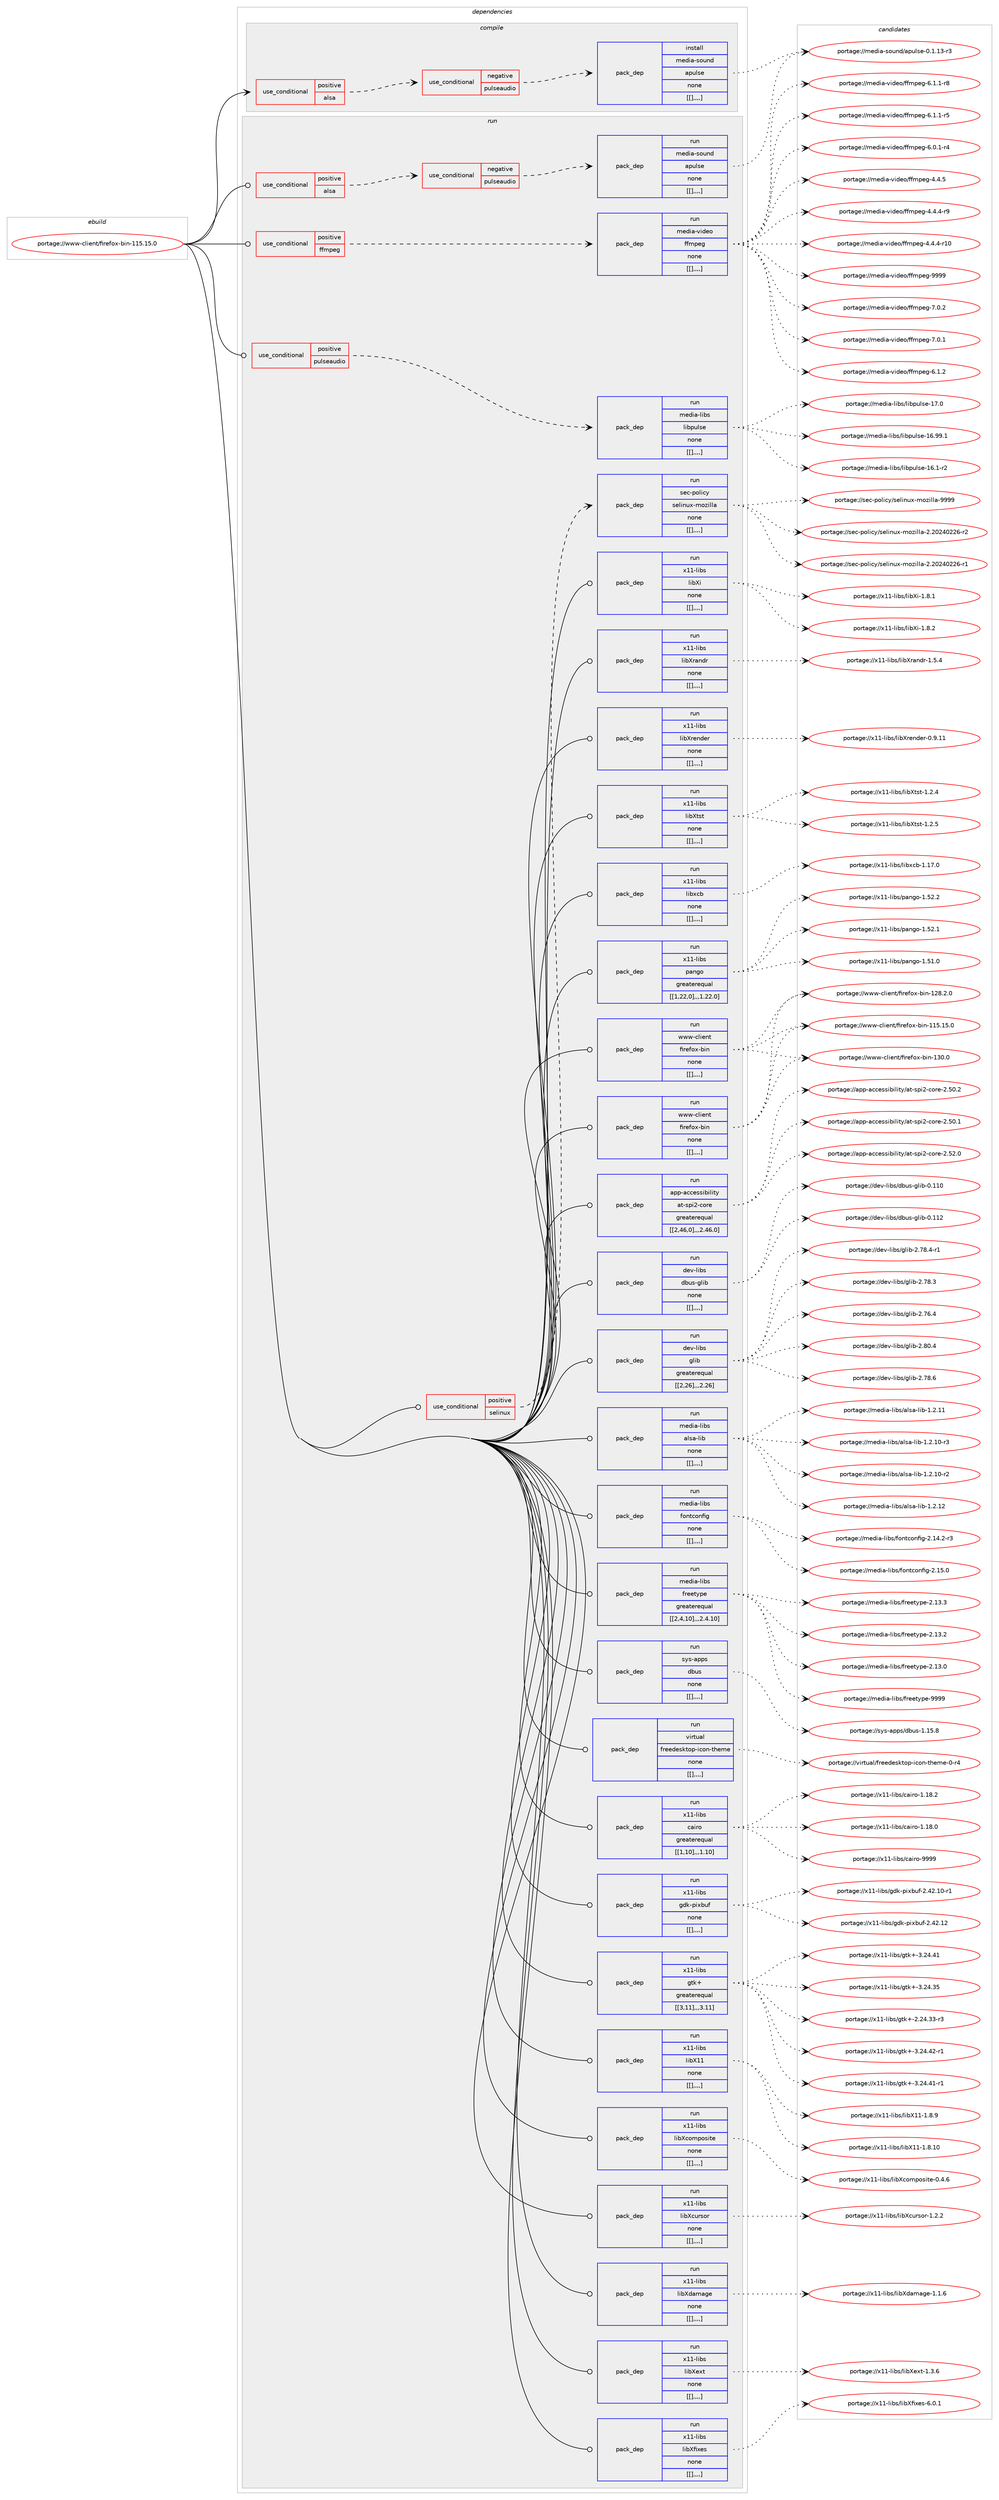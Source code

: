 digraph prolog {

# *************
# Graph options
# *************

newrank=true;
concentrate=true;
compound=true;
graph [rankdir=LR,fontname=Helvetica,fontsize=10,ranksep=1.5];#, ranksep=2.5, nodesep=0.2];
edge  [arrowhead=vee];
node  [fontname=Helvetica,fontsize=10];

# **********
# The ebuild
# **********

subgraph cluster_leftcol {
color=gray;
label=<<i>ebuild</i>>;
id [label="portage://www-client/firefox-bin-115.15.0", color=red, width=4, href="../www-client/firefox-bin-115.15.0.svg"];
}

# ****************
# The dependencies
# ****************

subgraph cluster_midcol {
color=gray;
label=<<i>dependencies</i>>;
subgraph cluster_compile {
fillcolor="#eeeeee";
style=filled;
label=<<i>compile</i>>;
subgraph cond124733 {
dependency468931 [label=<<TABLE BORDER="0" CELLBORDER="1" CELLSPACING="0" CELLPADDING="4"><TR><TD ROWSPAN="3" CELLPADDING="10">use_conditional</TD></TR><TR><TD>positive</TD></TR><TR><TD>alsa</TD></TR></TABLE>>, shape=none, color=red];
subgraph cond124734 {
dependency468932 [label=<<TABLE BORDER="0" CELLBORDER="1" CELLSPACING="0" CELLPADDING="4"><TR><TD ROWSPAN="3" CELLPADDING="10">use_conditional</TD></TR><TR><TD>negative</TD></TR><TR><TD>pulseaudio</TD></TR></TABLE>>, shape=none, color=red];
subgraph pack340715 {
dependency468933 [label=<<TABLE BORDER="0" CELLBORDER="1" CELLSPACING="0" CELLPADDING="4" WIDTH="220"><TR><TD ROWSPAN="6" CELLPADDING="30">pack_dep</TD></TR><TR><TD WIDTH="110">install</TD></TR><TR><TD>media-sound</TD></TR><TR><TD>apulse</TD></TR><TR><TD>none</TD></TR><TR><TD>[[],,,,]</TD></TR></TABLE>>, shape=none, color=blue];
}
dependency468932:e -> dependency468933:w [weight=20,style="dashed",arrowhead="vee"];
}
dependency468931:e -> dependency468932:w [weight=20,style="dashed",arrowhead="vee"];
}
id:e -> dependency468931:w [weight=20,style="solid",arrowhead="vee"];
}
subgraph cluster_compileandrun {
fillcolor="#eeeeee";
style=filled;
label=<<i>compile and run</i>>;
}
subgraph cluster_run {
fillcolor="#eeeeee";
style=filled;
label=<<i>run</i>>;
subgraph cond124735 {
dependency468934 [label=<<TABLE BORDER="0" CELLBORDER="1" CELLSPACING="0" CELLPADDING="4"><TR><TD ROWSPAN="3" CELLPADDING="10">use_conditional</TD></TR><TR><TD>positive</TD></TR><TR><TD>alsa</TD></TR></TABLE>>, shape=none, color=red];
subgraph cond124736 {
dependency468935 [label=<<TABLE BORDER="0" CELLBORDER="1" CELLSPACING="0" CELLPADDING="4"><TR><TD ROWSPAN="3" CELLPADDING="10">use_conditional</TD></TR><TR><TD>negative</TD></TR><TR><TD>pulseaudio</TD></TR></TABLE>>, shape=none, color=red];
subgraph pack340716 {
dependency468936 [label=<<TABLE BORDER="0" CELLBORDER="1" CELLSPACING="0" CELLPADDING="4" WIDTH="220"><TR><TD ROWSPAN="6" CELLPADDING="30">pack_dep</TD></TR><TR><TD WIDTH="110">run</TD></TR><TR><TD>media-sound</TD></TR><TR><TD>apulse</TD></TR><TR><TD>none</TD></TR><TR><TD>[[],,,,]</TD></TR></TABLE>>, shape=none, color=blue];
}
dependency468935:e -> dependency468936:w [weight=20,style="dashed",arrowhead="vee"];
}
dependency468934:e -> dependency468935:w [weight=20,style="dashed",arrowhead="vee"];
}
id:e -> dependency468934:w [weight=20,style="solid",arrowhead="odot"];
subgraph cond124737 {
dependency468937 [label=<<TABLE BORDER="0" CELLBORDER="1" CELLSPACING="0" CELLPADDING="4"><TR><TD ROWSPAN="3" CELLPADDING="10">use_conditional</TD></TR><TR><TD>positive</TD></TR><TR><TD>ffmpeg</TD></TR></TABLE>>, shape=none, color=red];
subgraph pack340717 {
dependency468938 [label=<<TABLE BORDER="0" CELLBORDER="1" CELLSPACING="0" CELLPADDING="4" WIDTH="220"><TR><TD ROWSPAN="6" CELLPADDING="30">pack_dep</TD></TR><TR><TD WIDTH="110">run</TD></TR><TR><TD>media-video</TD></TR><TR><TD>ffmpeg</TD></TR><TR><TD>none</TD></TR><TR><TD>[[],,,,]</TD></TR></TABLE>>, shape=none, color=blue];
}
dependency468937:e -> dependency468938:w [weight=20,style="dashed",arrowhead="vee"];
}
id:e -> dependency468937:w [weight=20,style="solid",arrowhead="odot"];
subgraph cond124738 {
dependency468939 [label=<<TABLE BORDER="0" CELLBORDER="1" CELLSPACING="0" CELLPADDING="4"><TR><TD ROWSPAN="3" CELLPADDING="10">use_conditional</TD></TR><TR><TD>positive</TD></TR><TR><TD>pulseaudio</TD></TR></TABLE>>, shape=none, color=red];
subgraph pack340718 {
dependency468940 [label=<<TABLE BORDER="0" CELLBORDER="1" CELLSPACING="0" CELLPADDING="4" WIDTH="220"><TR><TD ROWSPAN="6" CELLPADDING="30">pack_dep</TD></TR><TR><TD WIDTH="110">run</TD></TR><TR><TD>media-libs</TD></TR><TR><TD>libpulse</TD></TR><TR><TD>none</TD></TR><TR><TD>[[],,,,]</TD></TR></TABLE>>, shape=none, color=blue];
}
dependency468939:e -> dependency468940:w [weight=20,style="dashed",arrowhead="vee"];
}
id:e -> dependency468939:w [weight=20,style="solid",arrowhead="odot"];
subgraph cond124739 {
dependency468941 [label=<<TABLE BORDER="0" CELLBORDER="1" CELLSPACING="0" CELLPADDING="4"><TR><TD ROWSPAN="3" CELLPADDING="10">use_conditional</TD></TR><TR><TD>positive</TD></TR><TR><TD>selinux</TD></TR></TABLE>>, shape=none, color=red];
subgraph pack340719 {
dependency468942 [label=<<TABLE BORDER="0" CELLBORDER="1" CELLSPACING="0" CELLPADDING="4" WIDTH="220"><TR><TD ROWSPAN="6" CELLPADDING="30">pack_dep</TD></TR><TR><TD WIDTH="110">run</TD></TR><TR><TD>sec-policy</TD></TR><TR><TD>selinux-mozilla</TD></TR><TR><TD>none</TD></TR><TR><TD>[[],,,,]</TD></TR></TABLE>>, shape=none, color=blue];
}
dependency468941:e -> dependency468942:w [weight=20,style="dashed",arrowhead="vee"];
}
id:e -> dependency468941:w [weight=20,style="solid",arrowhead="odot"];
subgraph pack340720 {
dependency468943 [label=<<TABLE BORDER="0" CELLBORDER="1" CELLSPACING="0" CELLPADDING="4" WIDTH="220"><TR><TD ROWSPAN="6" CELLPADDING="30">pack_dep</TD></TR><TR><TD WIDTH="110">run</TD></TR><TR><TD>app-accessibility</TD></TR><TR><TD>at-spi2-core</TD></TR><TR><TD>greaterequal</TD></TR><TR><TD>[[2,46,0],,,2.46.0]</TD></TR></TABLE>>, shape=none, color=blue];
}
id:e -> dependency468943:w [weight=20,style="solid",arrowhead="odot"];
subgraph pack340721 {
dependency468944 [label=<<TABLE BORDER="0" CELLBORDER="1" CELLSPACING="0" CELLPADDING="4" WIDTH="220"><TR><TD ROWSPAN="6" CELLPADDING="30">pack_dep</TD></TR><TR><TD WIDTH="110">run</TD></TR><TR><TD>dev-libs</TD></TR><TR><TD>dbus-glib</TD></TR><TR><TD>none</TD></TR><TR><TD>[[],,,,]</TD></TR></TABLE>>, shape=none, color=blue];
}
id:e -> dependency468944:w [weight=20,style="solid",arrowhead="odot"];
subgraph pack340722 {
dependency468945 [label=<<TABLE BORDER="0" CELLBORDER="1" CELLSPACING="0" CELLPADDING="4" WIDTH="220"><TR><TD ROWSPAN="6" CELLPADDING="30">pack_dep</TD></TR><TR><TD WIDTH="110">run</TD></TR><TR><TD>dev-libs</TD></TR><TR><TD>glib</TD></TR><TR><TD>greaterequal</TD></TR><TR><TD>[[2,26],,,2.26]</TD></TR></TABLE>>, shape=none, color=blue];
}
id:e -> dependency468945:w [weight=20,style="solid",arrowhead="odot"];
subgraph pack340723 {
dependency468946 [label=<<TABLE BORDER="0" CELLBORDER="1" CELLSPACING="0" CELLPADDING="4" WIDTH="220"><TR><TD ROWSPAN="6" CELLPADDING="30">pack_dep</TD></TR><TR><TD WIDTH="110">run</TD></TR><TR><TD>media-libs</TD></TR><TR><TD>alsa-lib</TD></TR><TR><TD>none</TD></TR><TR><TD>[[],,,,]</TD></TR></TABLE>>, shape=none, color=blue];
}
id:e -> dependency468946:w [weight=20,style="solid",arrowhead="odot"];
subgraph pack340724 {
dependency468947 [label=<<TABLE BORDER="0" CELLBORDER="1" CELLSPACING="0" CELLPADDING="4" WIDTH="220"><TR><TD ROWSPAN="6" CELLPADDING="30">pack_dep</TD></TR><TR><TD WIDTH="110">run</TD></TR><TR><TD>media-libs</TD></TR><TR><TD>fontconfig</TD></TR><TR><TD>none</TD></TR><TR><TD>[[],,,,]</TD></TR></TABLE>>, shape=none, color=blue];
}
id:e -> dependency468947:w [weight=20,style="solid",arrowhead="odot"];
subgraph pack340725 {
dependency468948 [label=<<TABLE BORDER="0" CELLBORDER="1" CELLSPACING="0" CELLPADDING="4" WIDTH="220"><TR><TD ROWSPAN="6" CELLPADDING="30">pack_dep</TD></TR><TR><TD WIDTH="110">run</TD></TR><TR><TD>media-libs</TD></TR><TR><TD>freetype</TD></TR><TR><TD>greaterequal</TD></TR><TR><TD>[[2,4,10],,,2.4.10]</TD></TR></TABLE>>, shape=none, color=blue];
}
id:e -> dependency468948:w [weight=20,style="solid",arrowhead="odot"];
subgraph pack340726 {
dependency468949 [label=<<TABLE BORDER="0" CELLBORDER="1" CELLSPACING="0" CELLPADDING="4" WIDTH="220"><TR><TD ROWSPAN="6" CELLPADDING="30">pack_dep</TD></TR><TR><TD WIDTH="110">run</TD></TR><TR><TD>sys-apps</TD></TR><TR><TD>dbus</TD></TR><TR><TD>none</TD></TR><TR><TD>[[],,,,]</TD></TR></TABLE>>, shape=none, color=blue];
}
id:e -> dependency468949:w [weight=20,style="solid",arrowhead="odot"];
subgraph pack340727 {
dependency468950 [label=<<TABLE BORDER="0" CELLBORDER="1" CELLSPACING="0" CELLPADDING="4" WIDTH="220"><TR><TD ROWSPAN="6" CELLPADDING="30">pack_dep</TD></TR><TR><TD WIDTH="110">run</TD></TR><TR><TD>virtual</TD></TR><TR><TD>freedesktop-icon-theme</TD></TR><TR><TD>none</TD></TR><TR><TD>[[],,,,]</TD></TR></TABLE>>, shape=none, color=blue];
}
id:e -> dependency468950:w [weight=20,style="solid",arrowhead="odot"];
subgraph pack340728 {
dependency468951 [label=<<TABLE BORDER="0" CELLBORDER="1" CELLSPACING="0" CELLPADDING="4" WIDTH="220"><TR><TD ROWSPAN="6" CELLPADDING="30">pack_dep</TD></TR><TR><TD WIDTH="110">run</TD></TR><TR><TD>x11-libs</TD></TR><TR><TD>cairo</TD></TR><TR><TD>greaterequal</TD></TR><TR><TD>[[1,10],,,1.10]</TD></TR></TABLE>>, shape=none, color=blue];
}
id:e -> dependency468951:w [weight=20,style="solid",arrowhead="odot"];
subgraph pack340729 {
dependency468952 [label=<<TABLE BORDER="0" CELLBORDER="1" CELLSPACING="0" CELLPADDING="4" WIDTH="220"><TR><TD ROWSPAN="6" CELLPADDING="30">pack_dep</TD></TR><TR><TD WIDTH="110">run</TD></TR><TR><TD>x11-libs</TD></TR><TR><TD>gdk-pixbuf</TD></TR><TR><TD>none</TD></TR><TR><TD>[[],,,,]</TD></TR></TABLE>>, shape=none, color=blue];
}
id:e -> dependency468952:w [weight=20,style="solid",arrowhead="odot"];
subgraph pack340730 {
dependency468953 [label=<<TABLE BORDER="0" CELLBORDER="1" CELLSPACING="0" CELLPADDING="4" WIDTH="220"><TR><TD ROWSPAN="6" CELLPADDING="30">pack_dep</TD></TR><TR><TD WIDTH="110">run</TD></TR><TR><TD>x11-libs</TD></TR><TR><TD>gtk+</TD></TR><TR><TD>greaterequal</TD></TR><TR><TD>[[3,11],,,3.11]</TD></TR></TABLE>>, shape=none, color=blue];
}
id:e -> dependency468953:w [weight=20,style="solid",arrowhead="odot"];
subgraph pack340731 {
dependency468954 [label=<<TABLE BORDER="0" CELLBORDER="1" CELLSPACING="0" CELLPADDING="4" WIDTH="220"><TR><TD ROWSPAN="6" CELLPADDING="30">pack_dep</TD></TR><TR><TD WIDTH="110">run</TD></TR><TR><TD>x11-libs</TD></TR><TR><TD>libX11</TD></TR><TR><TD>none</TD></TR><TR><TD>[[],,,,]</TD></TR></TABLE>>, shape=none, color=blue];
}
id:e -> dependency468954:w [weight=20,style="solid",arrowhead="odot"];
subgraph pack340732 {
dependency468955 [label=<<TABLE BORDER="0" CELLBORDER="1" CELLSPACING="0" CELLPADDING="4" WIDTH="220"><TR><TD ROWSPAN="6" CELLPADDING="30">pack_dep</TD></TR><TR><TD WIDTH="110">run</TD></TR><TR><TD>x11-libs</TD></TR><TR><TD>libXcomposite</TD></TR><TR><TD>none</TD></TR><TR><TD>[[],,,,]</TD></TR></TABLE>>, shape=none, color=blue];
}
id:e -> dependency468955:w [weight=20,style="solid",arrowhead="odot"];
subgraph pack340733 {
dependency468956 [label=<<TABLE BORDER="0" CELLBORDER="1" CELLSPACING="0" CELLPADDING="4" WIDTH="220"><TR><TD ROWSPAN="6" CELLPADDING="30">pack_dep</TD></TR><TR><TD WIDTH="110">run</TD></TR><TR><TD>x11-libs</TD></TR><TR><TD>libXcursor</TD></TR><TR><TD>none</TD></TR><TR><TD>[[],,,,]</TD></TR></TABLE>>, shape=none, color=blue];
}
id:e -> dependency468956:w [weight=20,style="solid",arrowhead="odot"];
subgraph pack340734 {
dependency468957 [label=<<TABLE BORDER="0" CELLBORDER="1" CELLSPACING="0" CELLPADDING="4" WIDTH="220"><TR><TD ROWSPAN="6" CELLPADDING="30">pack_dep</TD></TR><TR><TD WIDTH="110">run</TD></TR><TR><TD>x11-libs</TD></TR><TR><TD>libXdamage</TD></TR><TR><TD>none</TD></TR><TR><TD>[[],,,,]</TD></TR></TABLE>>, shape=none, color=blue];
}
id:e -> dependency468957:w [weight=20,style="solid",arrowhead="odot"];
subgraph pack340735 {
dependency468958 [label=<<TABLE BORDER="0" CELLBORDER="1" CELLSPACING="0" CELLPADDING="4" WIDTH="220"><TR><TD ROWSPAN="6" CELLPADDING="30">pack_dep</TD></TR><TR><TD WIDTH="110">run</TD></TR><TR><TD>x11-libs</TD></TR><TR><TD>libXext</TD></TR><TR><TD>none</TD></TR><TR><TD>[[],,,,]</TD></TR></TABLE>>, shape=none, color=blue];
}
id:e -> dependency468958:w [weight=20,style="solid",arrowhead="odot"];
subgraph pack340736 {
dependency468959 [label=<<TABLE BORDER="0" CELLBORDER="1" CELLSPACING="0" CELLPADDING="4" WIDTH="220"><TR><TD ROWSPAN="6" CELLPADDING="30">pack_dep</TD></TR><TR><TD WIDTH="110">run</TD></TR><TR><TD>x11-libs</TD></TR><TR><TD>libXfixes</TD></TR><TR><TD>none</TD></TR><TR><TD>[[],,,,]</TD></TR></TABLE>>, shape=none, color=blue];
}
id:e -> dependency468959:w [weight=20,style="solid",arrowhead="odot"];
subgraph pack340737 {
dependency468960 [label=<<TABLE BORDER="0" CELLBORDER="1" CELLSPACING="0" CELLPADDING="4" WIDTH="220"><TR><TD ROWSPAN="6" CELLPADDING="30">pack_dep</TD></TR><TR><TD WIDTH="110">run</TD></TR><TR><TD>x11-libs</TD></TR><TR><TD>libXi</TD></TR><TR><TD>none</TD></TR><TR><TD>[[],,,,]</TD></TR></TABLE>>, shape=none, color=blue];
}
id:e -> dependency468960:w [weight=20,style="solid",arrowhead="odot"];
subgraph pack340738 {
dependency468961 [label=<<TABLE BORDER="0" CELLBORDER="1" CELLSPACING="0" CELLPADDING="4" WIDTH="220"><TR><TD ROWSPAN="6" CELLPADDING="30">pack_dep</TD></TR><TR><TD WIDTH="110">run</TD></TR><TR><TD>x11-libs</TD></TR><TR><TD>libXrandr</TD></TR><TR><TD>none</TD></TR><TR><TD>[[],,,,]</TD></TR></TABLE>>, shape=none, color=blue];
}
id:e -> dependency468961:w [weight=20,style="solid",arrowhead="odot"];
subgraph pack340739 {
dependency468962 [label=<<TABLE BORDER="0" CELLBORDER="1" CELLSPACING="0" CELLPADDING="4" WIDTH="220"><TR><TD ROWSPAN="6" CELLPADDING="30">pack_dep</TD></TR><TR><TD WIDTH="110">run</TD></TR><TR><TD>x11-libs</TD></TR><TR><TD>libXrender</TD></TR><TR><TD>none</TD></TR><TR><TD>[[],,,,]</TD></TR></TABLE>>, shape=none, color=blue];
}
id:e -> dependency468962:w [weight=20,style="solid",arrowhead="odot"];
subgraph pack340740 {
dependency468963 [label=<<TABLE BORDER="0" CELLBORDER="1" CELLSPACING="0" CELLPADDING="4" WIDTH="220"><TR><TD ROWSPAN="6" CELLPADDING="30">pack_dep</TD></TR><TR><TD WIDTH="110">run</TD></TR><TR><TD>x11-libs</TD></TR><TR><TD>libXtst</TD></TR><TR><TD>none</TD></TR><TR><TD>[[],,,,]</TD></TR></TABLE>>, shape=none, color=blue];
}
id:e -> dependency468963:w [weight=20,style="solid",arrowhead="odot"];
subgraph pack340741 {
dependency468964 [label=<<TABLE BORDER="0" CELLBORDER="1" CELLSPACING="0" CELLPADDING="4" WIDTH="220"><TR><TD ROWSPAN="6" CELLPADDING="30">pack_dep</TD></TR><TR><TD WIDTH="110">run</TD></TR><TR><TD>x11-libs</TD></TR><TR><TD>libxcb</TD></TR><TR><TD>none</TD></TR><TR><TD>[[],,,,]</TD></TR></TABLE>>, shape=none, color=blue];
}
id:e -> dependency468964:w [weight=20,style="solid",arrowhead="odot"];
subgraph pack340742 {
dependency468965 [label=<<TABLE BORDER="0" CELLBORDER="1" CELLSPACING="0" CELLPADDING="4" WIDTH="220"><TR><TD ROWSPAN="6" CELLPADDING="30">pack_dep</TD></TR><TR><TD WIDTH="110">run</TD></TR><TR><TD>x11-libs</TD></TR><TR><TD>pango</TD></TR><TR><TD>greaterequal</TD></TR><TR><TD>[[1,22,0],,,1.22.0]</TD></TR></TABLE>>, shape=none, color=blue];
}
id:e -> dependency468965:w [weight=20,style="solid",arrowhead="odot"];
subgraph pack340743 {
dependency468966 [label=<<TABLE BORDER="0" CELLBORDER="1" CELLSPACING="0" CELLPADDING="4" WIDTH="220"><TR><TD ROWSPAN="6" CELLPADDING="30">pack_dep</TD></TR><TR><TD WIDTH="110">run</TD></TR><TR><TD>www-client</TD></TR><TR><TD>firefox-bin</TD></TR><TR><TD>none</TD></TR><TR><TD>[[],,,,]</TD></TR></TABLE>>, shape=none, color=blue];
}
id:e -> dependency468966:w [weight=20,style="solid",arrowhead="odot"];
subgraph pack340744 {
dependency468967 [label=<<TABLE BORDER="0" CELLBORDER="1" CELLSPACING="0" CELLPADDING="4" WIDTH="220"><TR><TD ROWSPAN="6" CELLPADDING="30">pack_dep</TD></TR><TR><TD WIDTH="110">run</TD></TR><TR><TD>www-client</TD></TR><TR><TD>firefox-bin</TD></TR><TR><TD>none</TD></TR><TR><TD>[[],,,,]</TD></TR></TABLE>>, shape=none, color=blue];
}
id:e -> dependency468967:w [weight=20,style="solid",arrowhead="odot"];
}
}

# **************
# The candidates
# **************

subgraph cluster_choices {
rank=same;
color=gray;
label=<<i>candidates</i>>;

subgraph choice340715 {
color=black;
nodesep=1;
choice10910110010597451151111171101004797112117108115101454846494649514511451 [label="portage://media-sound/apulse-0.1.13-r3", color=red, width=4,href="../media-sound/apulse-0.1.13-r3.svg"];
dependency468933:e -> choice10910110010597451151111171101004797112117108115101454846494649514511451:w [style=dotted,weight="100"];
}
subgraph choice340716 {
color=black;
nodesep=1;
choice10910110010597451151111171101004797112117108115101454846494649514511451 [label="portage://media-sound/apulse-0.1.13-r3", color=red, width=4,href="../media-sound/apulse-0.1.13-r3.svg"];
dependency468936:e -> choice10910110010597451151111171101004797112117108115101454846494649514511451:w [style=dotted,weight="100"];
}
subgraph choice340717 {
color=black;
nodesep=1;
choice1091011001059745118105100101111471021021091121011034557575757 [label="portage://media-video/ffmpeg-9999", color=red, width=4,href="../media-video/ffmpeg-9999.svg"];
choice109101100105974511810510010111147102102109112101103455546484650 [label="portage://media-video/ffmpeg-7.0.2", color=red, width=4,href="../media-video/ffmpeg-7.0.2.svg"];
choice109101100105974511810510010111147102102109112101103455546484649 [label="portage://media-video/ffmpeg-7.0.1", color=red, width=4,href="../media-video/ffmpeg-7.0.1.svg"];
choice109101100105974511810510010111147102102109112101103455446494650 [label="portage://media-video/ffmpeg-6.1.2", color=red, width=4,href="../media-video/ffmpeg-6.1.2.svg"];
choice1091011001059745118105100101111471021021091121011034554464946494511456 [label="portage://media-video/ffmpeg-6.1.1-r8", color=red, width=4,href="../media-video/ffmpeg-6.1.1-r8.svg"];
choice1091011001059745118105100101111471021021091121011034554464946494511453 [label="portage://media-video/ffmpeg-6.1.1-r5", color=red, width=4,href="../media-video/ffmpeg-6.1.1-r5.svg"];
choice1091011001059745118105100101111471021021091121011034554464846494511452 [label="portage://media-video/ffmpeg-6.0.1-r4", color=red, width=4,href="../media-video/ffmpeg-6.0.1-r4.svg"];
choice109101100105974511810510010111147102102109112101103455246524653 [label="portage://media-video/ffmpeg-4.4.5", color=red, width=4,href="../media-video/ffmpeg-4.4.5.svg"];
choice1091011001059745118105100101111471021021091121011034552465246524511457 [label="portage://media-video/ffmpeg-4.4.4-r9", color=red, width=4,href="../media-video/ffmpeg-4.4.4-r9.svg"];
choice109101100105974511810510010111147102102109112101103455246524652451144948 [label="portage://media-video/ffmpeg-4.4.4-r10", color=red, width=4,href="../media-video/ffmpeg-4.4.4-r10.svg"];
dependency468938:e -> choice1091011001059745118105100101111471021021091121011034557575757:w [style=dotted,weight="100"];
dependency468938:e -> choice109101100105974511810510010111147102102109112101103455546484650:w [style=dotted,weight="100"];
dependency468938:e -> choice109101100105974511810510010111147102102109112101103455546484649:w [style=dotted,weight="100"];
dependency468938:e -> choice109101100105974511810510010111147102102109112101103455446494650:w [style=dotted,weight="100"];
dependency468938:e -> choice1091011001059745118105100101111471021021091121011034554464946494511456:w [style=dotted,weight="100"];
dependency468938:e -> choice1091011001059745118105100101111471021021091121011034554464946494511453:w [style=dotted,weight="100"];
dependency468938:e -> choice1091011001059745118105100101111471021021091121011034554464846494511452:w [style=dotted,weight="100"];
dependency468938:e -> choice109101100105974511810510010111147102102109112101103455246524653:w [style=dotted,weight="100"];
dependency468938:e -> choice1091011001059745118105100101111471021021091121011034552465246524511457:w [style=dotted,weight="100"];
dependency468938:e -> choice109101100105974511810510010111147102102109112101103455246524652451144948:w [style=dotted,weight="100"];
}
subgraph choice340718 {
color=black;
nodesep=1;
choice10910110010597451081059811547108105981121171081151014549554648 [label="portage://media-libs/libpulse-17.0", color=red, width=4,href="../media-libs/libpulse-17.0.svg"];
choice10910110010597451081059811547108105981121171081151014549544657574649 [label="portage://media-libs/libpulse-16.99.1", color=red, width=4,href="../media-libs/libpulse-16.99.1.svg"];
choice109101100105974510810598115471081059811211710811510145495446494511450 [label="portage://media-libs/libpulse-16.1-r2", color=red, width=4,href="../media-libs/libpulse-16.1-r2.svg"];
dependency468940:e -> choice10910110010597451081059811547108105981121171081151014549554648:w [style=dotted,weight="100"];
dependency468940:e -> choice10910110010597451081059811547108105981121171081151014549544657574649:w [style=dotted,weight="100"];
dependency468940:e -> choice109101100105974510810598115471081059811211710811510145495446494511450:w [style=dotted,weight="100"];
}
subgraph choice340719 {
color=black;
nodesep=1;
choice1151019945112111108105991214711510110810511011712045109111122105108108974557575757 [label="portage://sec-policy/selinux-mozilla-9999", color=red, width=4,href="../sec-policy/selinux-mozilla-9999.svg"];
choice11510199451121111081059912147115101108105110117120451091111221051081089745504650485052485050544511450 [label="portage://sec-policy/selinux-mozilla-2.20240226-r2", color=red, width=4,href="../sec-policy/selinux-mozilla-2.20240226-r2.svg"];
choice11510199451121111081059912147115101108105110117120451091111221051081089745504650485052485050544511449 [label="portage://sec-policy/selinux-mozilla-2.20240226-r1", color=red, width=4,href="../sec-policy/selinux-mozilla-2.20240226-r1.svg"];
dependency468942:e -> choice1151019945112111108105991214711510110810511011712045109111122105108108974557575757:w [style=dotted,weight="100"];
dependency468942:e -> choice11510199451121111081059912147115101108105110117120451091111221051081089745504650485052485050544511450:w [style=dotted,weight="100"];
dependency468942:e -> choice11510199451121111081059912147115101108105110117120451091111221051081089745504650485052485050544511449:w [style=dotted,weight="100"];
}
subgraph choice340720 {
color=black;
nodesep=1;
choice97112112459799991011151151059810510810511612147971164511511210550459911111410145504653504648 [label="portage://app-accessibility/at-spi2-core-2.52.0", color=red, width=4,href="../app-accessibility/at-spi2-core-2.52.0.svg"];
choice97112112459799991011151151059810510810511612147971164511511210550459911111410145504653484650 [label="portage://app-accessibility/at-spi2-core-2.50.2", color=red, width=4,href="../app-accessibility/at-spi2-core-2.50.2.svg"];
choice97112112459799991011151151059810510810511612147971164511511210550459911111410145504653484649 [label="portage://app-accessibility/at-spi2-core-2.50.1", color=red, width=4,href="../app-accessibility/at-spi2-core-2.50.1.svg"];
dependency468943:e -> choice97112112459799991011151151059810510810511612147971164511511210550459911111410145504653504648:w [style=dotted,weight="100"];
dependency468943:e -> choice97112112459799991011151151059810510810511612147971164511511210550459911111410145504653484650:w [style=dotted,weight="100"];
dependency468943:e -> choice97112112459799991011151151059810510810511612147971164511511210550459911111410145504653484649:w [style=dotted,weight="100"];
}
subgraph choice340721 {
color=black;
nodesep=1;
choice100101118451081059811547100981171154510310810598454846494950 [label="portage://dev-libs/dbus-glib-0.112", color=red, width=4,href="../dev-libs/dbus-glib-0.112.svg"];
choice100101118451081059811547100981171154510310810598454846494948 [label="portage://dev-libs/dbus-glib-0.110", color=red, width=4,href="../dev-libs/dbus-glib-0.110.svg"];
dependency468944:e -> choice100101118451081059811547100981171154510310810598454846494950:w [style=dotted,weight="100"];
dependency468944:e -> choice100101118451081059811547100981171154510310810598454846494948:w [style=dotted,weight="100"];
}
subgraph choice340722 {
color=black;
nodesep=1;
choice1001011184510810598115471031081059845504656484652 [label="portage://dev-libs/glib-2.80.4", color=red, width=4,href="../dev-libs/glib-2.80.4.svg"];
choice1001011184510810598115471031081059845504655564654 [label="portage://dev-libs/glib-2.78.6", color=red, width=4,href="../dev-libs/glib-2.78.6.svg"];
choice10010111845108105981154710310810598455046555646524511449 [label="portage://dev-libs/glib-2.78.4-r1", color=red, width=4,href="../dev-libs/glib-2.78.4-r1.svg"];
choice1001011184510810598115471031081059845504655564651 [label="portage://dev-libs/glib-2.78.3", color=red, width=4,href="../dev-libs/glib-2.78.3.svg"];
choice1001011184510810598115471031081059845504655544652 [label="portage://dev-libs/glib-2.76.4", color=red, width=4,href="../dev-libs/glib-2.76.4.svg"];
dependency468945:e -> choice1001011184510810598115471031081059845504656484652:w [style=dotted,weight="100"];
dependency468945:e -> choice1001011184510810598115471031081059845504655564654:w [style=dotted,weight="100"];
dependency468945:e -> choice10010111845108105981154710310810598455046555646524511449:w [style=dotted,weight="100"];
dependency468945:e -> choice1001011184510810598115471031081059845504655564651:w [style=dotted,weight="100"];
dependency468945:e -> choice1001011184510810598115471031081059845504655544652:w [style=dotted,weight="100"];
}
subgraph choice340723 {
color=black;
nodesep=1;
choice109101100105974510810598115479710811597451081059845494650464950 [label="portage://media-libs/alsa-lib-1.2.12", color=red, width=4,href="../media-libs/alsa-lib-1.2.12.svg"];
choice109101100105974510810598115479710811597451081059845494650464949 [label="portage://media-libs/alsa-lib-1.2.11", color=red, width=4,href="../media-libs/alsa-lib-1.2.11.svg"];
choice1091011001059745108105981154797108115974510810598454946504649484511451 [label="portage://media-libs/alsa-lib-1.2.10-r3", color=red, width=4,href="../media-libs/alsa-lib-1.2.10-r3.svg"];
choice1091011001059745108105981154797108115974510810598454946504649484511450 [label="portage://media-libs/alsa-lib-1.2.10-r2", color=red, width=4,href="../media-libs/alsa-lib-1.2.10-r2.svg"];
dependency468946:e -> choice109101100105974510810598115479710811597451081059845494650464950:w [style=dotted,weight="100"];
dependency468946:e -> choice109101100105974510810598115479710811597451081059845494650464949:w [style=dotted,weight="100"];
dependency468946:e -> choice1091011001059745108105981154797108115974510810598454946504649484511451:w [style=dotted,weight="100"];
dependency468946:e -> choice1091011001059745108105981154797108115974510810598454946504649484511450:w [style=dotted,weight="100"];
}
subgraph choice340724 {
color=black;
nodesep=1;
choice109101100105974510810598115471021111101169911111010210510345504649534648 [label="portage://media-libs/fontconfig-2.15.0", color=red, width=4,href="../media-libs/fontconfig-2.15.0.svg"];
choice1091011001059745108105981154710211111011699111110102105103455046495246504511451 [label="portage://media-libs/fontconfig-2.14.2-r3", color=red, width=4,href="../media-libs/fontconfig-2.14.2-r3.svg"];
dependency468947:e -> choice109101100105974510810598115471021111101169911111010210510345504649534648:w [style=dotted,weight="100"];
dependency468947:e -> choice1091011001059745108105981154710211111011699111110102105103455046495246504511451:w [style=dotted,weight="100"];
}
subgraph choice340725 {
color=black;
nodesep=1;
choice109101100105974510810598115471021141011011161211121014557575757 [label="portage://media-libs/freetype-9999", color=red, width=4,href="../media-libs/freetype-9999.svg"];
choice1091011001059745108105981154710211410110111612111210145504649514651 [label="portage://media-libs/freetype-2.13.3", color=red, width=4,href="../media-libs/freetype-2.13.3.svg"];
choice1091011001059745108105981154710211410110111612111210145504649514650 [label="portage://media-libs/freetype-2.13.2", color=red, width=4,href="../media-libs/freetype-2.13.2.svg"];
choice1091011001059745108105981154710211410110111612111210145504649514648 [label="portage://media-libs/freetype-2.13.0", color=red, width=4,href="../media-libs/freetype-2.13.0.svg"];
dependency468948:e -> choice109101100105974510810598115471021141011011161211121014557575757:w [style=dotted,weight="100"];
dependency468948:e -> choice1091011001059745108105981154710211410110111612111210145504649514651:w [style=dotted,weight="100"];
dependency468948:e -> choice1091011001059745108105981154710211410110111612111210145504649514650:w [style=dotted,weight="100"];
dependency468948:e -> choice1091011001059745108105981154710211410110111612111210145504649514648:w [style=dotted,weight="100"];
}
subgraph choice340726 {
color=black;
nodesep=1;
choice1151211154597112112115471009811711545494649534656 [label="portage://sys-apps/dbus-1.15.8", color=red, width=4,href="../sys-apps/dbus-1.15.8.svg"];
dependency468949:e -> choice1151211154597112112115471009811711545494649534656:w [style=dotted,weight="100"];
}
subgraph choice340727 {
color=black;
nodesep=1;
choice118105114116117971084710211410110110010111510711611111245105991111104511610410110910145484511452 [label="portage://virtual/freedesktop-icon-theme-0-r4", color=red, width=4,href="../virtual/freedesktop-icon-theme-0-r4.svg"];
dependency468950:e -> choice118105114116117971084710211410110110010111510711611111245105991111104511610410110910145484511452:w [style=dotted,weight="100"];
}
subgraph choice340728 {
color=black;
nodesep=1;
choice120494945108105981154799971051141114557575757 [label="portage://x11-libs/cairo-9999", color=red, width=4,href="../x11-libs/cairo-9999.svg"];
choice1204949451081059811547999710511411145494649564650 [label="portage://x11-libs/cairo-1.18.2", color=red, width=4,href="../x11-libs/cairo-1.18.2.svg"];
choice1204949451081059811547999710511411145494649564648 [label="portage://x11-libs/cairo-1.18.0", color=red, width=4,href="../x11-libs/cairo-1.18.0.svg"];
dependency468951:e -> choice120494945108105981154799971051141114557575757:w [style=dotted,weight="100"];
dependency468951:e -> choice1204949451081059811547999710511411145494649564650:w [style=dotted,weight="100"];
dependency468951:e -> choice1204949451081059811547999710511411145494649564648:w [style=dotted,weight="100"];
}
subgraph choice340729 {
color=black;
nodesep=1;
choice120494945108105981154710310010745112105120981171024550465250464950 [label="portage://x11-libs/gdk-pixbuf-2.42.12", color=red, width=4,href="../x11-libs/gdk-pixbuf-2.42.12.svg"];
choice1204949451081059811547103100107451121051209811710245504652504649484511449 [label="portage://x11-libs/gdk-pixbuf-2.42.10-r1", color=red, width=4,href="../x11-libs/gdk-pixbuf-2.42.10-r1.svg"];
dependency468952:e -> choice120494945108105981154710310010745112105120981171024550465250464950:w [style=dotted,weight="100"];
dependency468952:e -> choice1204949451081059811547103100107451121051209811710245504652504649484511449:w [style=dotted,weight="100"];
}
subgraph choice340730 {
color=black;
nodesep=1;
choice12049494510810598115471031161074345514650524652504511449 [label="portage://x11-libs/gtk+-3.24.42-r1", color=red, width=4,href="../x11-libs/gtk+-3.24.42-r1.svg"];
choice12049494510810598115471031161074345514650524652494511449 [label="portage://x11-libs/gtk+-3.24.41-r1", color=red, width=4,href="../x11-libs/gtk+-3.24.41-r1.svg"];
choice1204949451081059811547103116107434551465052465249 [label="portage://x11-libs/gtk+-3.24.41", color=red, width=4,href="../x11-libs/gtk+-3.24.41.svg"];
choice1204949451081059811547103116107434551465052465153 [label="portage://x11-libs/gtk+-3.24.35", color=red, width=4,href="../x11-libs/gtk+-3.24.35.svg"];
choice12049494510810598115471031161074345504650524651514511451 [label="portage://x11-libs/gtk+-2.24.33-r3", color=red, width=4,href="../x11-libs/gtk+-2.24.33-r3.svg"];
dependency468953:e -> choice12049494510810598115471031161074345514650524652504511449:w [style=dotted,weight="100"];
dependency468953:e -> choice12049494510810598115471031161074345514650524652494511449:w [style=dotted,weight="100"];
dependency468953:e -> choice1204949451081059811547103116107434551465052465249:w [style=dotted,weight="100"];
dependency468953:e -> choice1204949451081059811547103116107434551465052465153:w [style=dotted,weight="100"];
dependency468953:e -> choice12049494510810598115471031161074345504650524651514511451:w [style=dotted,weight="100"];
}
subgraph choice340731 {
color=black;
nodesep=1;
choice12049494510810598115471081059888494945494656464948 [label="portage://x11-libs/libX11-1.8.10", color=red, width=4,href="../x11-libs/libX11-1.8.10.svg"];
choice120494945108105981154710810598884949454946564657 [label="portage://x11-libs/libX11-1.8.9", color=red, width=4,href="../x11-libs/libX11-1.8.9.svg"];
dependency468954:e -> choice12049494510810598115471081059888494945494656464948:w [style=dotted,weight="100"];
dependency468954:e -> choice120494945108105981154710810598884949454946564657:w [style=dotted,weight="100"];
}
subgraph choice340732 {
color=black;
nodesep=1;
choice1204949451081059811547108105988899111109112111115105116101454846524654 [label="portage://x11-libs/libXcomposite-0.4.6", color=red, width=4,href="../x11-libs/libXcomposite-0.4.6.svg"];
dependency468955:e -> choice1204949451081059811547108105988899111109112111115105116101454846524654:w [style=dotted,weight="100"];
}
subgraph choice340733 {
color=black;
nodesep=1;
choice1204949451081059811547108105988899117114115111114454946504650 [label="portage://x11-libs/libXcursor-1.2.2", color=red, width=4,href="../x11-libs/libXcursor-1.2.2.svg"];
dependency468956:e -> choice1204949451081059811547108105988899117114115111114454946504650:w [style=dotted,weight="100"];
}
subgraph choice340734 {
color=black;
nodesep=1;
choice120494945108105981154710810598881009710997103101454946494654 [label="portage://x11-libs/libXdamage-1.1.6", color=red, width=4,href="../x11-libs/libXdamage-1.1.6.svg"];
dependency468957:e -> choice120494945108105981154710810598881009710997103101454946494654:w [style=dotted,weight="100"];
}
subgraph choice340735 {
color=black;
nodesep=1;
choice12049494510810598115471081059888101120116454946514654 [label="portage://x11-libs/libXext-1.3.6", color=red, width=4,href="../x11-libs/libXext-1.3.6.svg"];
dependency468958:e -> choice12049494510810598115471081059888101120116454946514654:w [style=dotted,weight="100"];
}
subgraph choice340736 {
color=black;
nodesep=1;
choice12049494510810598115471081059888102105120101115455446484649 [label="portage://x11-libs/libXfixes-6.0.1", color=red, width=4,href="../x11-libs/libXfixes-6.0.1.svg"];
dependency468959:e -> choice12049494510810598115471081059888102105120101115455446484649:w [style=dotted,weight="100"];
}
subgraph choice340737 {
color=black;
nodesep=1;
choice12049494510810598115471081059888105454946564650 [label="portage://x11-libs/libXi-1.8.2", color=red, width=4,href="../x11-libs/libXi-1.8.2.svg"];
choice12049494510810598115471081059888105454946564649 [label="portage://x11-libs/libXi-1.8.1", color=red, width=4,href="../x11-libs/libXi-1.8.1.svg"];
dependency468960:e -> choice12049494510810598115471081059888105454946564650:w [style=dotted,weight="100"];
dependency468960:e -> choice12049494510810598115471081059888105454946564649:w [style=dotted,weight="100"];
}
subgraph choice340738 {
color=black;
nodesep=1;
choice1204949451081059811547108105988811497110100114454946534652 [label="portage://x11-libs/libXrandr-1.5.4", color=red, width=4,href="../x11-libs/libXrandr-1.5.4.svg"];
dependency468961:e -> choice1204949451081059811547108105988811497110100114454946534652:w [style=dotted,weight="100"];
}
subgraph choice340739 {
color=black;
nodesep=1;
choice1204949451081059811547108105988811410111010010111445484657464949 [label="portage://x11-libs/libXrender-0.9.11", color=red, width=4,href="../x11-libs/libXrender-0.9.11.svg"];
dependency468962:e -> choice1204949451081059811547108105988811410111010010111445484657464949:w [style=dotted,weight="100"];
}
subgraph choice340740 {
color=black;
nodesep=1;
choice12049494510810598115471081059888116115116454946504653 [label="portage://x11-libs/libXtst-1.2.5", color=red, width=4,href="../x11-libs/libXtst-1.2.5.svg"];
choice12049494510810598115471081059888116115116454946504652 [label="portage://x11-libs/libXtst-1.2.4", color=red, width=4,href="../x11-libs/libXtst-1.2.4.svg"];
dependency468963:e -> choice12049494510810598115471081059888116115116454946504653:w [style=dotted,weight="100"];
dependency468963:e -> choice12049494510810598115471081059888116115116454946504652:w [style=dotted,weight="100"];
}
subgraph choice340741 {
color=black;
nodesep=1;
choice120494945108105981154710810598120999845494649554648 [label="portage://x11-libs/libxcb-1.17.0", color=red, width=4,href="../x11-libs/libxcb-1.17.0.svg"];
dependency468964:e -> choice120494945108105981154710810598120999845494649554648:w [style=dotted,weight="100"];
}
subgraph choice340742 {
color=black;
nodesep=1;
choice12049494510810598115471129711010311145494653504650 [label="portage://x11-libs/pango-1.52.2", color=red, width=4,href="../x11-libs/pango-1.52.2.svg"];
choice12049494510810598115471129711010311145494653504649 [label="portage://x11-libs/pango-1.52.1", color=red, width=4,href="../x11-libs/pango-1.52.1.svg"];
choice12049494510810598115471129711010311145494653494648 [label="portage://x11-libs/pango-1.51.0", color=red, width=4,href="../x11-libs/pango-1.51.0.svg"];
dependency468965:e -> choice12049494510810598115471129711010311145494653504650:w [style=dotted,weight="100"];
dependency468965:e -> choice12049494510810598115471129711010311145494653504649:w [style=dotted,weight="100"];
dependency468965:e -> choice12049494510810598115471129711010311145494653494648:w [style=dotted,weight="100"];
}
subgraph choice340743 {
color=black;
nodesep=1;
choice1191191194599108105101110116471021051141011021111204598105110454951484648 [label="portage://www-client/firefox-bin-130.0", color=red, width=4,href="../www-client/firefox-bin-130.0.svg"];
choice11911911945991081051011101164710210511410110211112045981051104549505646504648 [label="portage://www-client/firefox-bin-128.2.0", color=red, width=4,href="../www-client/firefox-bin-128.2.0.svg"];
choice1191191194599108105101110116471021051141011021111204598105110454949534649534648 [label="portage://www-client/firefox-bin-115.15.0", color=red, width=4,href="../www-client/firefox-bin-115.15.0.svg"];
dependency468966:e -> choice1191191194599108105101110116471021051141011021111204598105110454951484648:w [style=dotted,weight="100"];
dependency468966:e -> choice11911911945991081051011101164710210511410110211112045981051104549505646504648:w [style=dotted,weight="100"];
dependency468966:e -> choice1191191194599108105101110116471021051141011021111204598105110454949534649534648:w [style=dotted,weight="100"];
}
subgraph choice340744 {
color=black;
nodesep=1;
choice1191191194599108105101110116471021051141011021111204598105110454951484648 [label="portage://www-client/firefox-bin-130.0", color=red, width=4,href="../www-client/firefox-bin-130.0.svg"];
choice11911911945991081051011101164710210511410110211112045981051104549505646504648 [label="portage://www-client/firefox-bin-128.2.0", color=red, width=4,href="../www-client/firefox-bin-128.2.0.svg"];
choice1191191194599108105101110116471021051141011021111204598105110454949534649534648 [label="portage://www-client/firefox-bin-115.15.0", color=red, width=4,href="../www-client/firefox-bin-115.15.0.svg"];
dependency468967:e -> choice1191191194599108105101110116471021051141011021111204598105110454951484648:w [style=dotted,weight="100"];
dependency468967:e -> choice11911911945991081051011101164710210511410110211112045981051104549505646504648:w [style=dotted,weight="100"];
dependency468967:e -> choice1191191194599108105101110116471021051141011021111204598105110454949534649534648:w [style=dotted,weight="100"];
}
}

}
